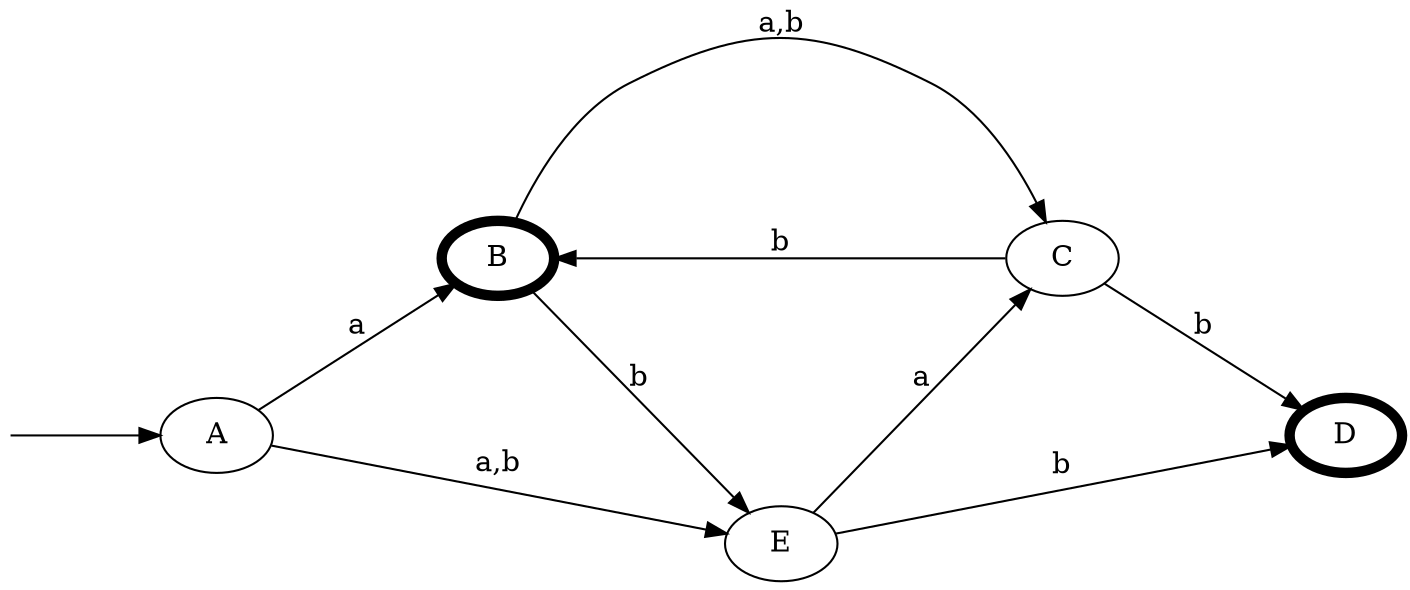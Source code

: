 digraph FiniteAutomata {
	rankdir=LR;
	nodesep=1.0;
	ranksep=1.0;
	"$" [shape=point, style=invis, width=0];
	"$" -> "A";
	"B" [penwidth=5];
	"D" [penwidth=5];
	"A" -> "B" [label="a"];
	"A" -> "E" [label="a,b"];
	"B" -> "C" [label="a,b"];
	"B" -> "E" [label="b"];
	"C" -> "B" [label="b"];
	"C" -> "D" [label="b"];
	"E" -> "C" [label="a"];
	"E" -> "D" [label="b"];
}